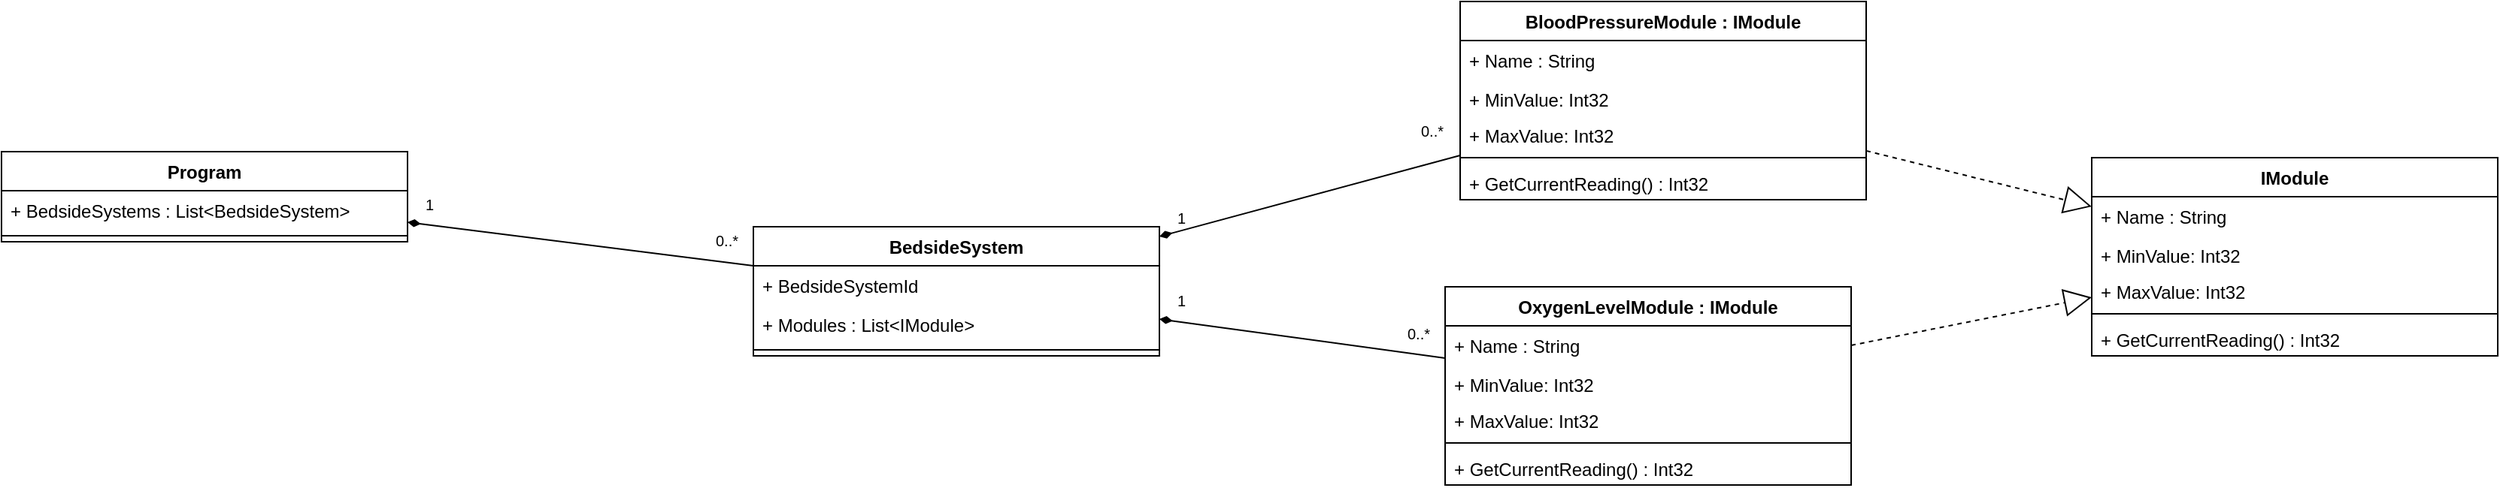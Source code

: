 <mxfile version="12.5.5" type="device"><diagram id="2wx6bpuJ5XBe8R4SqM1L" name="Page-1"><mxGraphModel dx="2523" dy="2034" grid="1" gridSize="10" guides="1" tooltips="1" connect="1" arrows="1" fold="1" page="1" pageScale="1" pageWidth="850" pageHeight="1100" math="0" shadow="0"><root><mxCell id="0"/><mxCell id="1" parent="0"/><mxCell id="NdULadoH5LMTOe5xPf1A-2" value="BloodPressureModule : IModule" style="swimlane;fontStyle=1;align=center;verticalAlign=top;childLayout=stackLayout;horizontal=1;startSize=26;horizontalStack=0;resizeParent=1;resizeParentMax=0;resizeLast=0;collapsible=1;marginBottom=0;" vertex="1" parent="1"><mxGeometry x="690" y="-40" width="270" height="132" as="geometry"/></mxCell><mxCell id="NdULadoH5LMTOe5xPf1A-6" value="+ Name : String&#10;" style="text;strokeColor=none;fillColor=none;align=left;verticalAlign=top;spacingLeft=4;spacingRight=4;overflow=hidden;rotatable=0;points=[[0,0.5],[1,0.5]];portConstraint=eastwest;" vertex="1" parent="NdULadoH5LMTOe5xPf1A-2"><mxGeometry y="26" width="270" height="26" as="geometry"/></mxCell><mxCell id="NdULadoH5LMTOe5xPf1A-14" value="+ MinValue: Int32&#10;" style="text;strokeColor=none;fillColor=none;align=left;verticalAlign=top;spacingLeft=4;spacingRight=4;overflow=hidden;rotatable=0;points=[[0,0.5],[1,0.5]];portConstraint=eastwest;" vertex="1" parent="NdULadoH5LMTOe5xPf1A-2"><mxGeometry y="52" width="270" height="24" as="geometry"/></mxCell><mxCell id="NdULadoH5LMTOe5xPf1A-32" value="+ MaxValue: Int32&#10;" style="text;strokeColor=none;fillColor=none;align=left;verticalAlign=top;spacingLeft=4;spacingRight=4;overflow=hidden;rotatable=0;points=[[0,0.5],[1,0.5]];portConstraint=eastwest;" vertex="1" parent="NdULadoH5LMTOe5xPf1A-2"><mxGeometry y="76" width="270" height="24" as="geometry"/></mxCell><mxCell id="NdULadoH5LMTOe5xPf1A-4" value="" style="line;strokeWidth=1;fillColor=none;align=left;verticalAlign=middle;spacingTop=-1;spacingLeft=3;spacingRight=3;rotatable=0;labelPosition=right;points=[];portConstraint=eastwest;" vertex="1" parent="NdULadoH5LMTOe5xPf1A-2"><mxGeometry y="100" width="270" height="8" as="geometry"/></mxCell><mxCell id="NdULadoH5LMTOe5xPf1A-40" value="+ GetCurrentReading() : Int32" style="text;strokeColor=none;fillColor=none;align=left;verticalAlign=top;spacingLeft=4;spacingRight=4;overflow=hidden;rotatable=0;points=[[0,0.5],[1,0.5]];portConstraint=eastwest;" vertex="1" parent="NdULadoH5LMTOe5xPf1A-2"><mxGeometry y="108" width="270" height="24" as="geometry"/></mxCell><mxCell id="NdULadoH5LMTOe5xPf1A-7" value="BedsideSystem" style="swimlane;fontStyle=1;align=center;verticalAlign=top;childLayout=stackLayout;horizontal=1;startSize=26;horizontalStack=0;resizeParent=1;resizeParentMax=0;resizeLast=0;collapsible=1;marginBottom=0;" vertex="1" parent="1"><mxGeometry x="220" y="110" width="270" height="86" as="geometry"/></mxCell><mxCell id="NdULadoH5LMTOe5xPf1A-11" value="+ BedsideSystemId" style="text;strokeColor=none;fillColor=none;align=left;verticalAlign=top;spacingLeft=4;spacingRight=4;overflow=hidden;rotatable=0;points=[[0,0.5],[1,0.5]];portConstraint=eastwest;" vertex="1" parent="NdULadoH5LMTOe5xPf1A-7"><mxGeometry y="26" width="270" height="26" as="geometry"/></mxCell><mxCell id="NdULadoH5LMTOe5xPf1A-21" value="+ Modules : List&lt;IModule&gt;&#10;" style="text;strokeColor=none;fillColor=none;align=left;verticalAlign=top;spacingLeft=4;spacingRight=4;overflow=hidden;rotatable=0;points=[[0,0.5],[1,0.5]];portConstraint=eastwest;" vertex="1" parent="NdULadoH5LMTOe5xPf1A-7"><mxGeometry y="52" width="270" height="26" as="geometry"/></mxCell><mxCell id="NdULadoH5LMTOe5xPf1A-10" value="" style="line;strokeWidth=1;fillColor=none;align=left;verticalAlign=middle;spacingTop=-1;spacingLeft=3;spacingRight=3;rotatable=0;labelPosition=right;points=[];portConstraint=eastwest;" vertex="1" parent="NdULadoH5LMTOe5xPf1A-7"><mxGeometry y="78" width="270" height="8" as="geometry"/></mxCell><mxCell id="NdULadoH5LMTOe5xPf1A-16" value="Program" style="swimlane;fontStyle=1;align=center;verticalAlign=top;childLayout=stackLayout;horizontal=1;startSize=26;horizontalStack=0;resizeParent=1;resizeParentMax=0;resizeLast=0;collapsible=1;marginBottom=0;" vertex="1" parent="1"><mxGeometry x="-280" y="60" width="270" height="60" as="geometry"/></mxCell><mxCell id="NdULadoH5LMTOe5xPf1A-17" value="+ BedsideSystems : List&lt;BedsideSystem&gt;&#10;" style="text;strokeColor=none;fillColor=none;align=left;verticalAlign=top;spacingLeft=4;spacingRight=4;overflow=hidden;rotatable=0;points=[[0,0.5],[1,0.5]];portConstraint=eastwest;" vertex="1" parent="NdULadoH5LMTOe5xPf1A-16"><mxGeometry y="26" width="270" height="26" as="geometry"/></mxCell><mxCell id="NdULadoH5LMTOe5xPf1A-20" value="" style="line;strokeWidth=1;fillColor=none;align=left;verticalAlign=middle;spacingTop=-1;spacingLeft=3;spacingRight=3;rotatable=0;labelPosition=right;points=[];portConstraint=eastwest;" vertex="1" parent="NdULadoH5LMTOe5xPf1A-16"><mxGeometry y="52" width="270" height="8" as="geometry"/></mxCell><mxCell id="NdULadoH5LMTOe5xPf1A-22" value="" style="endArrow=none;html=1;startArrow=diamondThin;startFill=1;" edge="1" parent="1" source="NdULadoH5LMTOe5xPf1A-16" target="NdULadoH5LMTOe5xPf1A-7"><mxGeometry relative="1" as="geometry"><mxPoint x="10" y="210" as="sourcePoint"/><mxPoint x="170" y="210" as="targetPoint"/></mxGeometry></mxCell><mxCell id="NdULadoH5LMTOe5xPf1A-23" value="1" style="resizable=0;html=1;align=left;verticalAlign=bottom;labelBackgroundColor=#ffffff;fontSize=10;" connectable="0" vertex="1" parent="NdULadoH5LMTOe5xPf1A-22"><mxGeometry x="-1" relative="1" as="geometry"><mxPoint x="9.8" y="-3.71" as="offset"/></mxGeometry></mxCell><mxCell id="NdULadoH5LMTOe5xPf1A-24" value="0..*" style="resizable=0;html=1;align=right;verticalAlign=bottom;labelBackgroundColor=#ffffff;fontSize=10;" connectable="0" vertex="1" parent="NdULadoH5LMTOe5xPf1A-22"><mxGeometry x="1" relative="1" as="geometry"><mxPoint x="-9.88" y="-8.28" as="offset"/></mxGeometry></mxCell><mxCell id="NdULadoH5LMTOe5xPf1A-29" value="" style="endArrow=none;html=1;startArrow=diamondThin;startFill=1;" edge="1" parent="1" source="NdULadoH5LMTOe5xPf1A-7" target="NdULadoH5LMTOe5xPf1A-2"><mxGeometry relative="1" as="geometry"><mxPoint x="620" y="180" as="sourcePoint"/><mxPoint x="850" y="208.98" as="targetPoint"/></mxGeometry></mxCell><mxCell id="NdULadoH5LMTOe5xPf1A-30" value="1" style="resizable=0;html=1;align=left;verticalAlign=bottom;labelBackgroundColor=#ffffff;fontSize=10;" connectable="0" vertex="1" parent="NdULadoH5LMTOe5xPf1A-29"><mxGeometry x="-1" relative="1" as="geometry"><mxPoint x="9.8" y="-3.71" as="offset"/></mxGeometry></mxCell><mxCell id="NdULadoH5LMTOe5xPf1A-31" value="0..*" style="resizable=0;html=1;align=right;verticalAlign=bottom;labelBackgroundColor=#ffffff;fontSize=10;" connectable="0" vertex="1" parent="NdULadoH5LMTOe5xPf1A-29"><mxGeometry x="1" relative="1" as="geometry"><mxPoint x="-9.88" y="-8.28" as="offset"/></mxGeometry></mxCell><mxCell id="NdULadoH5LMTOe5xPf1A-34" value="IModule" style="swimlane;fontStyle=1;align=center;verticalAlign=top;childLayout=stackLayout;horizontal=1;startSize=26;horizontalStack=0;resizeParent=1;resizeParentMax=0;resizeLast=0;collapsible=1;marginBottom=0;" vertex="1" parent="1"><mxGeometry x="1110" y="64" width="270" height="132" as="geometry"/></mxCell><mxCell id="NdULadoH5LMTOe5xPf1A-35" value="+ Name : String&#10;" style="text;strokeColor=none;fillColor=none;align=left;verticalAlign=top;spacingLeft=4;spacingRight=4;overflow=hidden;rotatable=0;points=[[0,0.5],[1,0.5]];portConstraint=eastwest;" vertex="1" parent="NdULadoH5LMTOe5xPf1A-34"><mxGeometry y="26" width="270" height="26" as="geometry"/></mxCell><mxCell id="NdULadoH5LMTOe5xPf1A-36" value="+ MinValue: Int32&#10;" style="text;strokeColor=none;fillColor=none;align=left;verticalAlign=top;spacingLeft=4;spacingRight=4;overflow=hidden;rotatable=0;points=[[0,0.5],[1,0.5]];portConstraint=eastwest;" vertex="1" parent="NdULadoH5LMTOe5xPf1A-34"><mxGeometry y="52" width="270" height="24" as="geometry"/></mxCell><mxCell id="NdULadoH5LMTOe5xPf1A-37" value="+ MaxValue: Int32&#10;" style="text;strokeColor=none;fillColor=none;align=left;verticalAlign=top;spacingLeft=4;spacingRight=4;overflow=hidden;rotatable=0;points=[[0,0.5],[1,0.5]];portConstraint=eastwest;" vertex="1" parent="NdULadoH5LMTOe5xPf1A-34"><mxGeometry y="76" width="270" height="24" as="geometry"/></mxCell><mxCell id="NdULadoH5LMTOe5xPf1A-39" value="" style="line;strokeWidth=1;fillColor=none;align=left;verticalAlign=middle;spacingTop=-1;spacingLeft=3;spacingRight=3;rotatable=0;labelPosition=right;points=[];portConstraint=eastwest;" vertex="1" parent="NdULadoH5LMTOe5xPf1A-34"><mxGeometry y="100" width="270" height="8" as="geometry"/></mxCell><mxCell id="NdULadoH5LMTOe5xPf1A-41" value="+ GetCurrentReading() : Int32" style="text;strokeColor=none;fillColor=none;align=left;verticalAlign=top;spacingLeft=4;spacingRight=4;overflow=hidden;rotatable=0;points=[[0,0.5],[1,0.5]];portConstraint=eastwest;" vertex="1" parent="NdULadoH5LMTOe5xPf1A-34"><mxGeometry y="108" width="270" height="24" as="geometry"/></mxCell><mxCell id="NdULadoH5LMTOe5xPf1A-42" value="" style="endArrow=block;endSize=16;endFill=0;html=1;dashed=1;" edge="1" parent="1" source="NdULadoH5LMTOe5xPf1A-2" target="NdULadoH5LMTOe5xPf1A-34"><mxGeometry width="160" relative="1" as="geometry"><mxPoint x="1210" y="340" as="sourcePoint"/><mxPoint x="1170" y="310" as="targetPoint"/></mxGeometry></mxCell><mxCell id="NdULadoH5LMTOe5xPf1A-43" value="OxygenLevelModule : IModule" style="swimlane;fontStyle=1;align=center;verticalAlign=top;childLayout=stackLayout;horizontal=1;startSize=26;horizontalStack=0;resizeParent=1;resizeParentMax=0;resizeLast=0;collapsible=1;marginBottom=0;" vertex="1" parent="1"><mxGeometry x="680" y="150" width="270" height="132" as="geometry"/></mxCell><mxCell id="NdULadoH5LMTOe5xPf1A-44" value="+ Name : String&#10;" style="text;strokeColor=none;fillColor=none;align=left;verticalAlign=top;spacingLeft=4;spacingRight=4;overflow=hidden;rotatable=0;points=[[0,0.5],[1,0.5]];portConstraint=eastwest;" vertex="1" parent="NdULadoH5LMTOe5xPf1A-43"><mxGeometry y="26" width="270" height="26" as="geometry"/></mxCell><mxCell id="NdULadoH5LMTOe5xPf1A-45" value="+ MinValue: Int32&#10;" style="text;strokeColor=none;fillColor=none;align=left;verticalAlign=top;spacingLeft=4;spacingRight=4;overflow=hidden;rotatable=0;points=[[0,0.5],[1,0.5]];portConstraint=eastwest;" vertex="1" parent="NdULadoH5LMTOe5xPf1A-43"><mxGeometry y="52" width="270" height="24" as="geometry"/></mxCell><mxCell id="NdULadoH5LMTOe5xPf1A-46" value="+ MaxValue: Int32&#10;" style="text;strokeColor=none;fillColor=none;align=left;verticalAlign=top;spacingLeft=4;spacingRight=4;overflow=hidden;rotatable=0;points=[[0,0.5],[1,0.5]];portConstraint=eastwest;" vertex="1" parent="NdULadoH5LMTOe5xPf1A-43"><mxGeometry y="76" width="270" height="24" as="geometry"/></mxCell><mxCell id="NdULadoH5LMTOe5xPf1A-47" value="" style="line;strokeWidth=1;fillColor=none;align=left;verticalAlign=middle;spacingTop=-1;spacingLeft=3;spacingRight=3;rotatable=0;labelPosition=right;points=[];portConstraint=eastwest;" vertex="1" parent="NdULadoH5LMTOe5xPf1A-43"><mxGeometry y="100" width="270" height="8" as="geometry"/></mxCell><mxCell id="NdULadoH5LMTOe5xPf1A-48" value="+ GetCurrentReading() : Int32" style="text;strokeColor=none;fillColor=none;align=left;verticalAlign=top;spacingLeft=4;spacingRight=4;overflow=hidden;rotatable=0;points=[[0,0.5],[1,0.5]];portConstraint=eastwest;" vertex="1" parent="NdULadoH5LMTOe5xPf1A-43"><mxGeometry y="108" width="270" height="24" as="geometry"/></mxCell><mxCell id="NdULadoH5LMTOe5xPf1A-50" value="" style="endArrow=block;endSize=16;endFill=0;html=1;dashed=1;" edge="1" parent="1" source="NdULadoH5LMTOe5xPf1A-43" target="NdULadoH5LMTOe5xPf1A-34"><mxGeometry width="160" relative="1" as="geometry"><mxPoint x="970" y="69.429" as="sourcePoint"/><mxPoint x="1120" y="106.571" as="targetPoint"/></mxGeometry></mxCell><mxCell id="NdULadoH5LMTOe5xPf1A-51" value="" style="endArrow=none;html=1;startArrow=diamondThin;startFill=1;" edge="1" parent="1" source="NdULadoH5LMTOe5xPf1A-7" target="NdULadoH5LMTOe5xPf1A-43"><mxGeometry relative="1" as="geometry"><mxPoint x="500" y="126.521" as="sourcePoint"/><mxPoint x="700" y="72.479" as="targetPoint"/></mxGeometry></mxCell><mxCell id="NdULadoH5LMTOe5xPf1A-52" value="1" style="resizable=0;html=1;align=left;verticalAlign=bottom;labelBackgroundColor=#ffffff;fontSize=10;" connectable="0" vertex="1" parent="NdULadoH5LMTOe5xPf1A-51"><mxGeometry x="-1" relative="1" as="geometry"><mxPoint x="9.8" y="-3.71" as="offset"/></mxGeometry></mxCell><mxCell id="NdULadoH5LMTOe5xPf1A-53" value="0..*" style="resizable=0;html=1;align=right;verticalAlign=bottom;labelBackgroundColor=#ffffff;fontSize=10;" connectable="0" vertex="1" parent="NdULadoH5LMTOe5xPf1A-51"><mxGeometry x="1" relative="1" as="geometry"><mxPoint x="-9.88" y="-8.28" as="offset"/></mxGeometry></mxCell></root></mxGraphModel></diagram></mxfile>